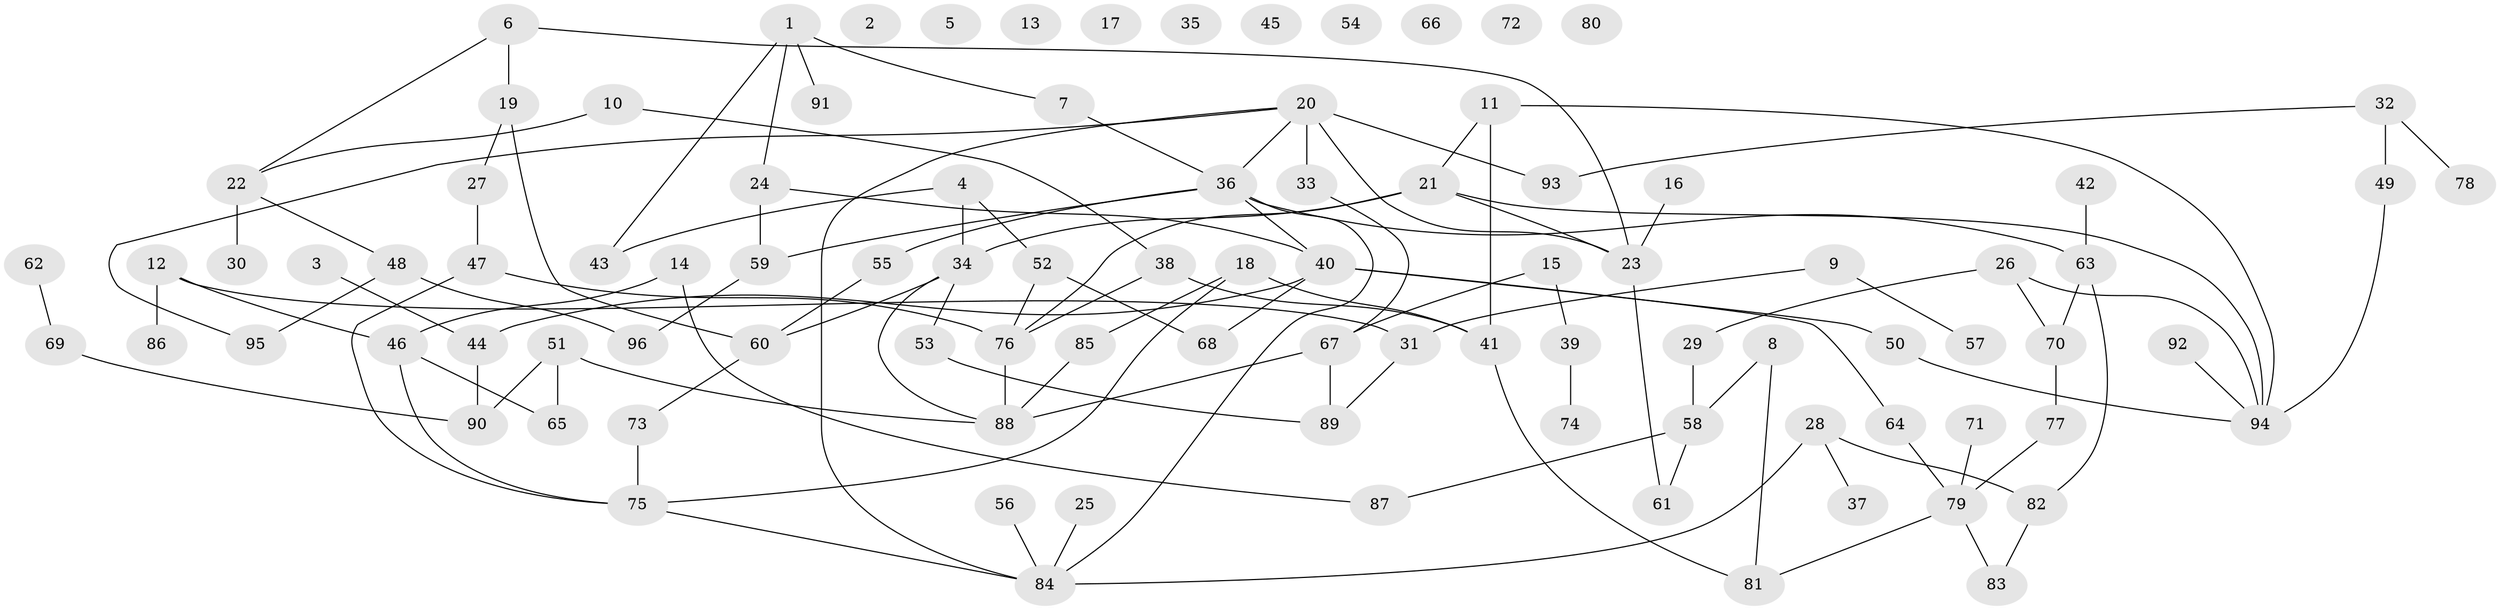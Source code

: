 // Generated by graph-tools (version 1.1) at 2025/39/03/09/25 04:39:22]
// undirected, 96 vertices, 119 edges
graph export_dot {
graph [start="1"]
  node [color=gray90,style=filled];
  1;
  2;
  3;
  4;
  5;
  6;
  7;
  8;
  9;
  10;
  11;
  12;
  13;
  14;
  15;
  16;
  17;
  18;
  19;
  20;
  21;
  22;
  23;
  24;
  25;
  26;
  27;
  28;
  29;
  30;
  31;
  32;
  33;
  34;
  35;
  36;
  37;
  38;
  39;
  40;
  41;
  42;
  43;
  44;
  45;
  46;
  47;
  48;
  49;
  50;
  51;
  52;
  53;
  54;
  55;
  56;
  57;
  58;
  59;
  60;
  61;
  62;
  63;
  64;
  65;
  66;
  67;
  68;
  69;
  70;
  71;
  72;
  73;
  74;
  75;
  76;
  77;
  78;
  79;
  80;
  81;
  82;
  83;
  84;
  85;
  86;
  87;
  88;
  89;
  90;
  91;
  92;
  93;
  94;
  95;
  96;
  1 -- 7;
  1 -- 24;
  1 -- 43;
  1 -- 91;
  3 -- 44;
  4 -- 34;
  4 -- 43;
  4 -- 52;
  6 -- 19;
  6 -- 22;
  6 -- 23;
  7 -- 36;
  8 -- 58;
  8 -- 81;
  9 -- 31;
  9 -- 57;
  10 -- 22;
  10 -- 38;
  11 -- 21;
  11 -- 41;
  11 -- 94;
  12 -- 31;
  12 -- 46;
  12 -- 86;
  14 -- 46;
  14 -- 87;
  15 -- 39;
  15 -- 67;
  16 -- 23;
  18 -- 41;
  18 -- 75;
  18 -- 85;
  19 -- 27;
  19 -- 60;
  20 -- 23;
  20 -- 33;
  20 -- 36;
  20 -- 84;
  20 -- 93;
  20 -- 95;
  21 -- 23;
  21 -- 34;
  21 -- 76;
  21 -- 94;
  22 -- 30;
  22 -- 48;
  23 -- 61;
  24 -- 40;
  24 -- 59;
  25 -- 84;
  26 -- 29;
  26 -- 70;
  26 -- 94;
  27 -- 47;
  28 -- 37;
  28 -- 82;
  28 -- 84;
  29 -- 58;
  31 -- 89;
  32 -- 49;
  32 -- 78;
  32 -- 93;
  33 -- 67;
  34 -- 53;
  34 -- 60;
  34 -- 88;
  36 -- 40;
  36 -- 55;
  36 -- 59;
  36 -- 63;
  36 -- 84;
  38 -- 41;
  38 -- 76;
  39 -- 74;
  40 -- 44;
  40 -- 50;
  40 -- 64;
  40 -- 68;
  41 -- 81;
  42 -- 63;
  44 -- 90;
  46 -- 65;
  46 -- 75;
  47 -- 75;
  47 -- 76;
  48 -- 95;
  48 -- 96;
  49 -- 94;
  50 -- 94;
  51 -- 65;
  51 -- 88;
  51 -- 90;
  52 -- 68;
  52 -- 76;
  53 -- 89;
  55 -- 60;
  56 -- 84;
  58 -- 61;
  58 -- 87;
  59 -- 96;
  60 -- 73;
  62 -- 69;
  63 -- 70;
  63 -- 82;
  64 -- 79;
  67 -- 88;
  67 -- 89;
  69 -- 90;
  70 -- 77;
  71 -- 79;
  73 -- 75;
  75 -- 84;
  76 -- 88;
  77 -- 79;
  79 -- 81;
  79 -- 83;
  82 -- 83;
  85 -- 88;
  92 -- 94;
}
